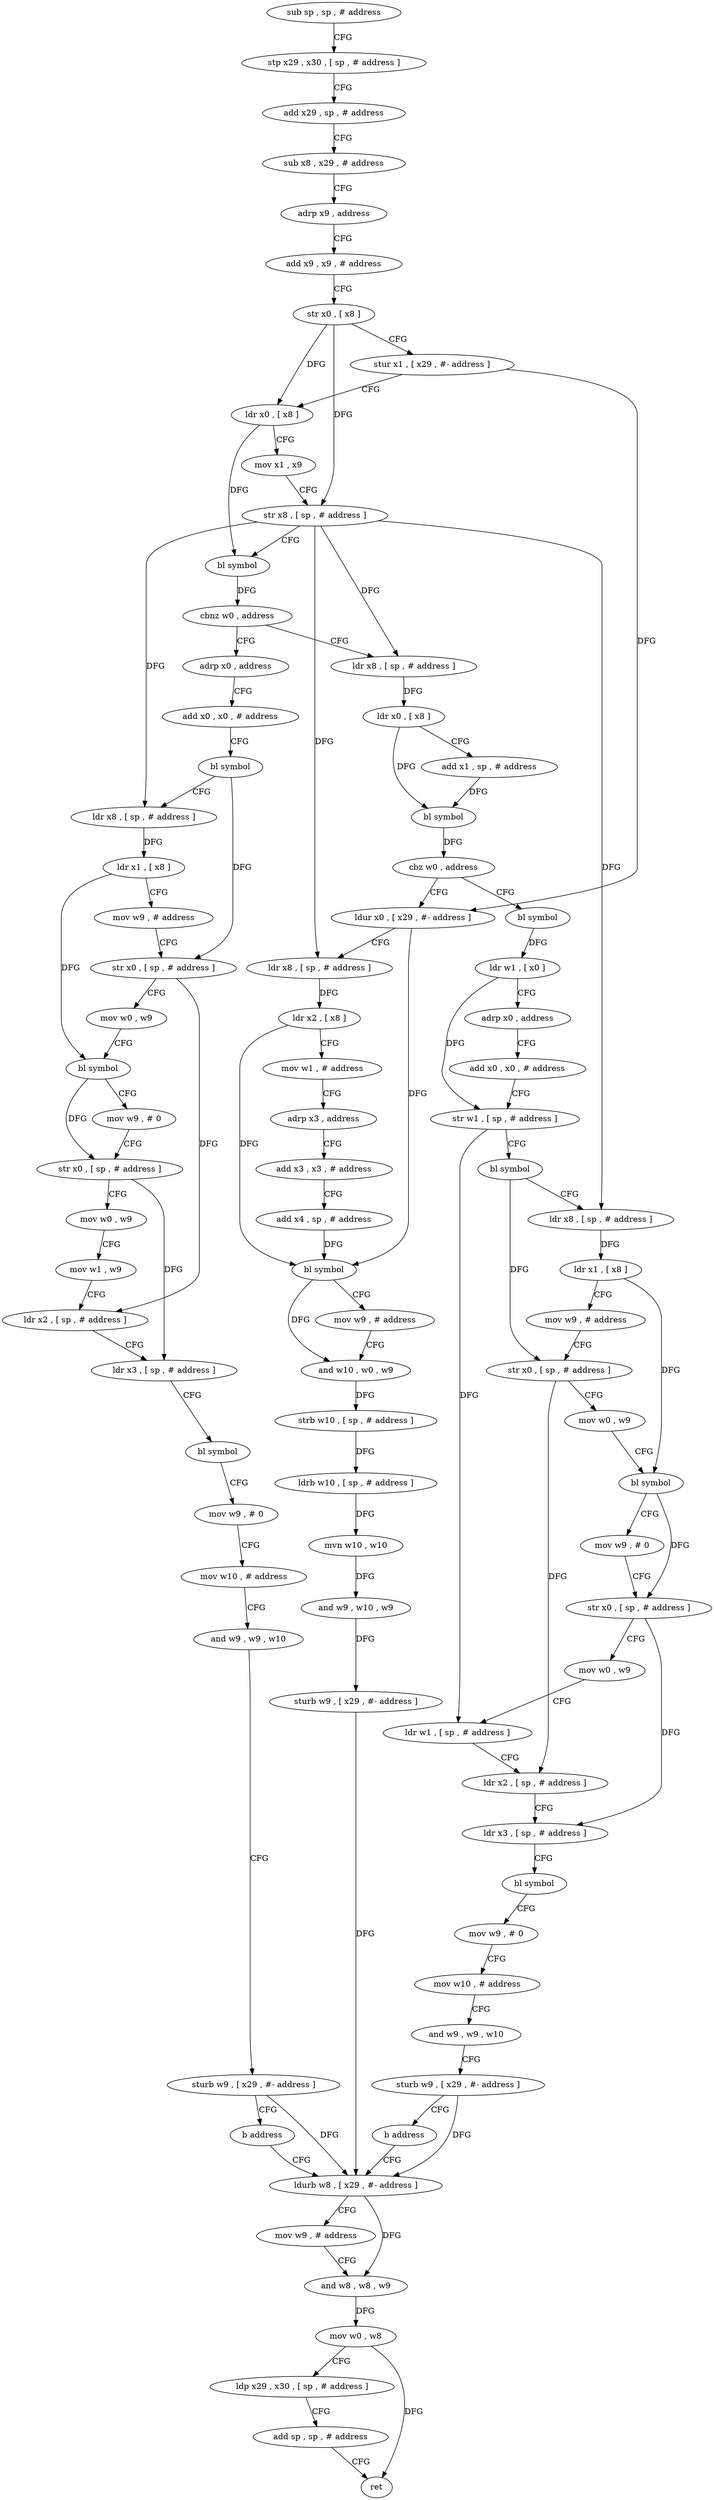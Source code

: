 digraph "func" {
"4206208" [label = "sub sp , sp , # address" ]
"4206212" [label = "stp x29 , x30 , [ sp , # address ]" ]
"4206216" [label = "add x29 , sp , # address" ]
"4206220" [label = "sub x8 , x29 , # address" ]
"4206224" [label = "adrp x9 , address" ]
"4206228" [label = "add x9 , x9 , # address" ]
"4206232" [label = "str x0 , [ x8 ]" ]
"4206236" [label = "stur x1 , [ x29 , #- address ]" ]
"4206240" [label = "ldr x0 , [ x8 ]" ]
"4206244" [label = "mov x1 , x9" ]
"4206248" [label = "str x8 , [ sp , # address ]" ]
"4206252" [label = "bl symbol" ]
"4206256" [label = "cbnz w0 , address" ]
"4206344" [label = "ldr x8 , [ sp , # address ]" ]
"4206260" [label = "adrp x0 , address" ]
"4206348" [label = "ldr x0 , [ x8 ]" ]
"4206352" [label = "add x1 , sp , # address" ]
"4206356" [label = "bl symbol" ]
"4206360" [label = "cbz w0 , address" ]
"4206460" [label = "ldur x0 , [ x29 , #- address ]" ]
"4206364" [label = "bl symbol" ]
"4206264" [label = "add x0 , x0 , # address" ]
"4206268" [label = "bl symbol" ]
"4206272" [label = "ldr x8 , [ sp , # address ]" ]
"4206276" [label = "ldr x1 , [ x8 ]" ]
"4206280" [label = "mov w9 , # address" ]
"4206284" [label = "str x0 , [ sp , # address ]" ]
"4206288" [label = "mov w0 , w9" ]
"4206292" [label = "bl symbol" ]
"4206296" [label = "mov w9 , # 0" ]
"4206300" [label = "str x0 , [ sp , # address ]" ]
"4206304" [label = "mov w0 , w9" ]
"4206308" [label = "mov w1 , w9" ]
"4206312" [label = "ldr x2 , [ sp , # address ]" ]
"4206316" [label = "ldr x3 , [ sp , # address ]" ]
"4206320" [label = "bl symbol" ]
"4206324" [label = "mov w9 , # 0" ]
"4206328" [label = "mov w10 , # address" ]
"4206332" [label = "and w9 , w9 , w10" ]
"4206336" [label = "sturb w9 , [ x29 , #- address ]" ]
"4206340" [label = "b address" ]
"4206520" [label = "ldurb w8 , [ x29 , #- address ]" ]
"4206464" [label = "ldr x8 , [ sp , # address ]" ]
"4206468" [label = "ldr x2 , [ x8 ]" ]
"4206472" [label = "mov w1 , # address" ]
"4206476" [label = "adrp x3 , address" ]
"4206480" [label = "add x3 , x3 , # address" ]
"4206484" [label = "add x4 , sp , # address" ]
"4206488" [label = "bl symbol" ]
"4206492" [label = "mov w9 , # address" ]
"4206496" [label = "and w10 , w0 , w9" ]
"4206500" [label = "strb w10 , [ sp , # address ]" ]
"4206504" [label = "ldrb w10 , [ sp , # address ]" ]
"4206508" [label = "mvn w10 , w10" ]
"4206512" [label = "and w9 , w10 , w9" ]
"4206516" [label = "sturb w9 , [ x29 , #- address ]" ]
"4206368" [label = "ldr w1 , [ x0 ]" ]
"4206372" [label = "adrp x0 , address" ]
"4206376" [label = "add x0 , x0 , # address" ]
"4206380" [label = "str w1 , [ sp , # address ]" ]
"4206384" [label = "bl symbol" ]
"4206388" [label = "ldr x8 , [ sp , # address ]" ]
"4206392" [label = "ldr x1 , [ x8 ]" ]
"4206396" [label = "mov w9 , # address" ]
"4206400" [label = "str x0 , [ sp , # address ]" ]
"4206404" [label = "mov w0 , w9" ]
"4206408" [label = "bl symbol" ]
"4206412" [label = "mov w9 , # 0" ]
"4206416" [label = "str x0 , [ sp , # address ]" ]
"4206420" [label = "mov w0 , w9" ]
"4206424" [label = "ldr w1 , [ sp , # address ]" ]
"4206428" [label = "ldr x2 , [ sp , # address ]" ]
"4206432" [label = "ldr x3 , [ sp , # address ]" ]
"4206436" [label = "bl symbol" ]
"4206440" [label = "mov w9 , # 0" ]
"4206444" [label = "mov w10 , # address" ]
"4206448" [label = "and w9 , w9 , w10" ]
"4206452" [label = "sturb w9 , [ x29 , #- address ]" ]
"4206456" [label = "b address" ]
"4206524" [label = "mov w9 , # address" ]
"4206528" [label = "and w8 , w8 , w9" ]
"4206532" [label = "mov w0 , w8" ]
"4206536" [label = "ldp x29 , x30 , [ sp , # address ]" ]
"4206540" [label = "add sp , sp , # address" ]
"4206544" [label = "ret" ]
"4206208" -> "4206212" [ label = "CFG" ]
"4206212" -> "4206216" [ label = "CFG" ]
"4206216" -> "4206220" [ label = "CFG" ]
"4206220" -> "4206224" [ label = "CFG" ]
"4206224" -> "4206228" [ label = "CFG" ]
"4206228" -> "4206232" [ label = "CFG" ]
"4206232" -> "4206236" [ label = "CFG" ]
"4206232" -> "4206240" [ label = "DFG" ]
"4206232" -> "4206248" [ label = "DFG" ]
"4206236" -> "4206240" [ label = "CFG" ]
"4206236" -> "4206460" [ label = "DFG" ]
"4206240" -> "4206244" [ label = "CFG" ]
"4206240" -> "4206252" [ label = "DFG" ]
"4206244" -> "4206248" [ label = "CFG" ]
"4206248" -> "4206252" [ label = "CFG" ]
"4206248" -> "4206344" [ label = "DFG" ]
"4206248" -> "4206272" [ label = "DFG" ]
"4206248" -> "4206464" [ label = "DFG" ]
"4206248" -> "4206388" [ label = "DFG" ]
"4206252" -> "4206256" [ label = "DFG" ]
"4206256" -> "4206344" [ label = "CFG" ]
"4206256" -> "4206260" [ label = "CFG" ]
"4206344" -> "4206348" [ label = "DFG" ]
"4206260" -> "4206264" [ label = "CFG" ]
"4206348" -> "4206352" [ label = "CFG" ]
"4206348" -> "4206356" [ label = "DFG" ]
"4206352" -> "4206356" [ label = "DFG" ]
"4206356" -> "4206360" [ label = "DFG" ]
"4206360" -> "4206460" [ label = "CFG" ]
"4206360" -> "4206364" [ label = "CFG" ]
"4206460" -> "4206464" [ label = "CFG" ]
"4206460" -> "4206488" [ label = "DFG" ]
"4206364" -> "4206368" [ label = "DFG" ]
"4206264" -> "4206268" [ label = "CFG" ]
"4206268" -> "4206272" [ label = "CFG" ]
"4206268" -> "4206284" [ label = "DFG" ]
"4206272" -> "4206276" [ label = "DFG" ]
"4206276" -> "4206280" [ label = "CFG" ]
"4206276" -> "4206292" [ label = "DFG" ]
"4206280" -> "4206284" [ label = "CFG" ]
"4206284" -> "4206288" [ label = "CFG" ]
"4206284" -> "4206312" [ label = "DFG" ]
"4206288" -> "4206292" [ label = "CFG" ]
"4206292" -> "4206296" [ label = "CFG" ]
"4206292" -> "4206300" [ label = "DFG" ]
"4206296" -> "4206300" [ label = "CFG" ]
"4206300" -> "4206304" [ label = "CFG" ]
"4206300" -> "4206316" [ label = "DFG" ]
"4206304" -> "4206308" [ label = "CFG" ]
"4206308" -> "4206312" [ label = "CFG" ]
"4206312" -> "4206316" [ label = "CFG" ]
"4206316" -> "4206320" [ label = "CFG" ]
"4206320" -> "4206324" [ label = "CFG" ]
"4206324" -> "4206328" [ label = "CFG" ]
"4206328" -> "4206332" [ label = "CFG" ]
"4206332" -> "4206336" [ label = "CFG" ]
"4206336" -> "4206340" [ label = "CFG" ]
"4206336" -> "4206520" [ label = "DFG" ]
"4206340" -> "4206520" [ label = "CFG" ]
"4206520" -> "4206524" [ label = "CFG" ]
"4206520" -> "4206528" [ label = "DFG" ]
"4206464" -> "4206468" [ label = "DFG" ]
"4206468" -> "4206472" [ label = "CFG" ]
"4206468" -> "4206488" [ label = "DFG" ]
"4206472" -> "4206476" [ label = "CFG" ]
"4206476" -> "4206480" [ label = "CFG" ]
"4206480" -> "4206484" [ label = "CFG" ]
"4206484" -> "4206488" [ label = "DFG" ]
"4206488" -> "4206492" [ label = "CFG" ]
"4206488" -> "4206496" [ label = "DFG" ]
"4206492" -> "4206496" [ label = "CFG" ]
"4206496" -> "4206500" [ label = "DFG" ]
"4206500" -> "4206504" [ label = "DFG" ]
"4206504" -> "4206508" [ label = "DFG" ]
"4206508" -> "4206512" [ label = "DFG" ]
"4206512" -> "4206516" [ label = "DFG" ]
"4206516" -> "4206520" [ label = "DFG" ]
"4206368" -> "4206372" [ label = "CFG" ]
"4206368" -> "4206380" [ label = "DFG" ]
"4206372" -> "4206376" [ label = "CFG" ]
"4206376" -> "4206380" [ label = "CFG" ]
"4206380" -> "4206384" [ label = "CFG" ]
"4206380" -> "4206424" [ label = "DFG" ]
"4206384" -> "4206388" [ label = "CFG" ]
"4206384" -> "4206400" [ label = "DFG" ]
"4206388" -> "4206392" [ label = "DFG" ]
"4206392" -> "4206396" [ label = "CFG" ]
"4206392" -> "4206408" [ label = "DFG" ]
"4206396" -> "4206400" [ label = "CFG" ]
"4206400" -> "4206404" [ label = "CFG" ]
"4206400" -> "4206428" [ label = "DFG" ]
"4206404" -> "4206408" [ label = "CFG" ]
"4206408" -> "4206412" [ label = "CFG" ]
"4206408" -> "4206416" [ label = "DFG" ]
"4206412" -> "4206416" [ label = "CFG" ]
"4206416" -> "4206420" [ label = "CFG" ]
"4206416" -> "4206432" [ label = "DFG" ]
"4206420" -> "4206424" [ label = "CFG" ]
"4206424" -> "4206428" [ label = "CFG" ]
"4206428" -> "4206432" [ label = "CFG" ]
"4206432" -> "4206436" [ label = "CFG" ]
"4206436" -> "4206440" [ label = "CFG" ]
"4206440" -> "4206444" [ label = "CFG" ]
"4206444" -> "4206448" [ label = "CFG" ]
"4206448" -> "4206452" [ label = "CFG" ]
"4206452" -> "4206456" [ label = "CFG" ]
"4206452" -> "4206520" [ label = "DFG" ]
"4206456" -> "4206520" [ label = "CFG" ]
"4206524" -> "4206528" [ label = "CFG" ]
"4206528" -> "4206532" [ label = "DFG" ]
"4206532" -> "4206536" [ label = "CFG" ]
"4206532" -> "4206544" [ label = "DFG" ]
"4206536" -> "4206540" [ label = "CFG" ]
"4206540" -> "4206544" [ label = "CFG" ]
}
